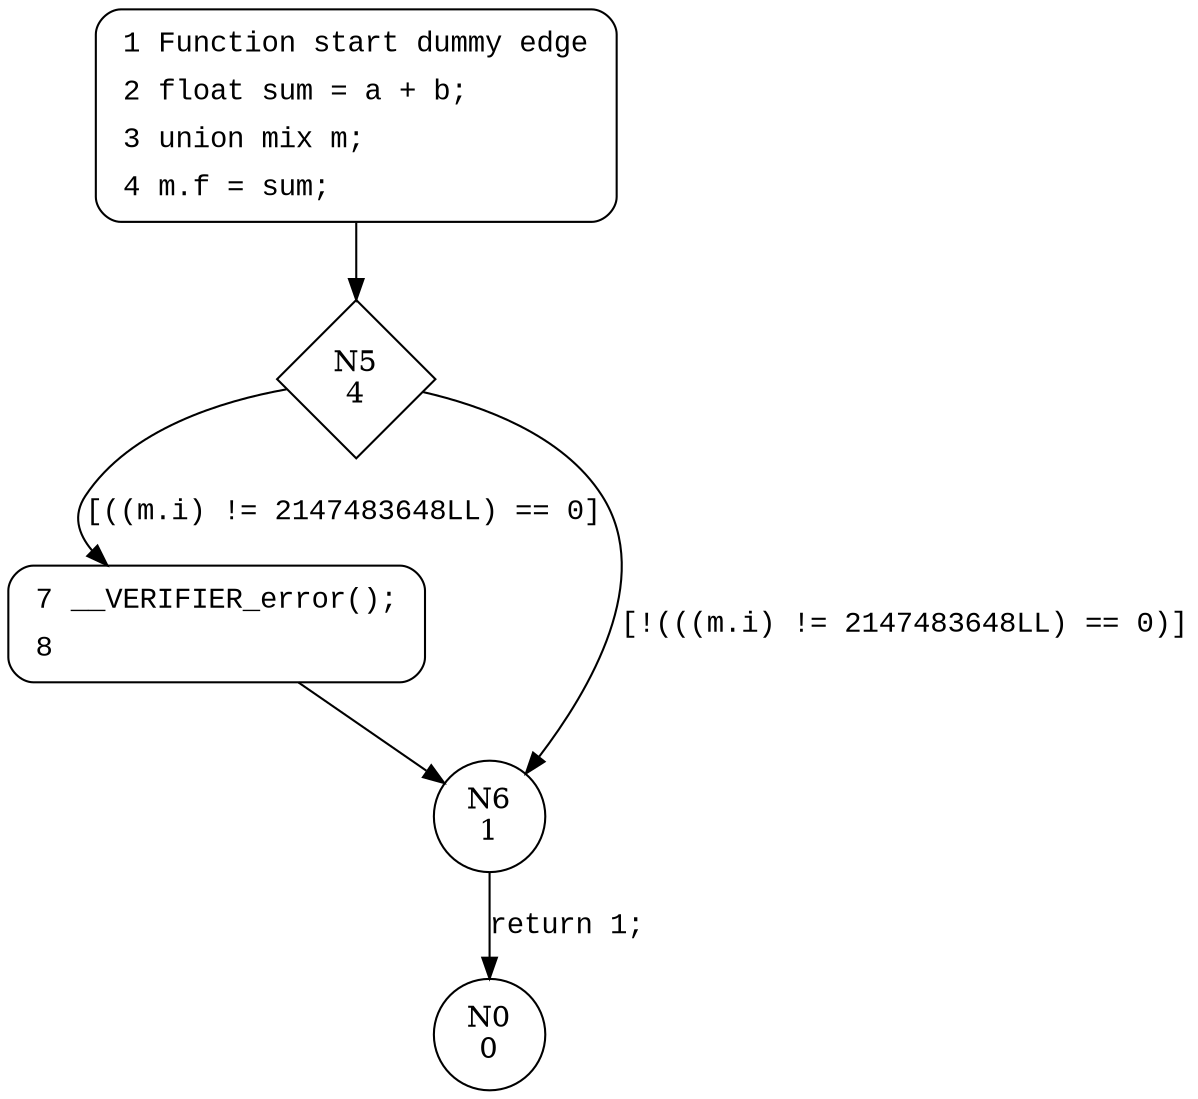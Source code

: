 digraph f00 {
5 [shape="diamond" label="N5\n4"]
7 [shape="circle" label="N7\n3"]
6 [shape="circle" label="N6\n1"]
0 [shape="circle" label="N0\n0"]
1 [style="filled,bold" penwidth="1" fillcolor="white" fontname="Courier New" shape="Mrecord" label=<<table border="0" cellborder="0" cellpadding="3" bgcolor="white"><tr><td align="right">1</td><td align="left">Function start dummy edge</td></tr><tr><td align="right">2</td><td align="left">float sum = a + b;</td></tr><tr><td align="right">3</td><td align="left">union mix m;</td></tr><tr><td align="right">4</td><td align="left">m.f = sum;</td></tr></table>>]
1 -> 5[label=""]
7 [style="filled,bold" penwidth="1" fillcolor="white" fontname="Courier New" shape="Mrecord" label=<<table border="0" cellborder="0" cellpadding="3" bgcolor="white"><tr><td align="right">7</td><td align="left">__VERIFIER_error();</td></tr><tr><td align="right">8</td><td align="left"></td></tr></table>>]
7 -> 6[label=""]
5 -> 7 [label="[((m.i) != 2147483648LL) == 0]" fontname="Courier New"]
5 -> 6 [label="[!(((m.i) != 2147483648LL) == 0)]" fontname="Courier New"]
6 -> 0 [label="return 1;" fontname="Courier New"]
}
